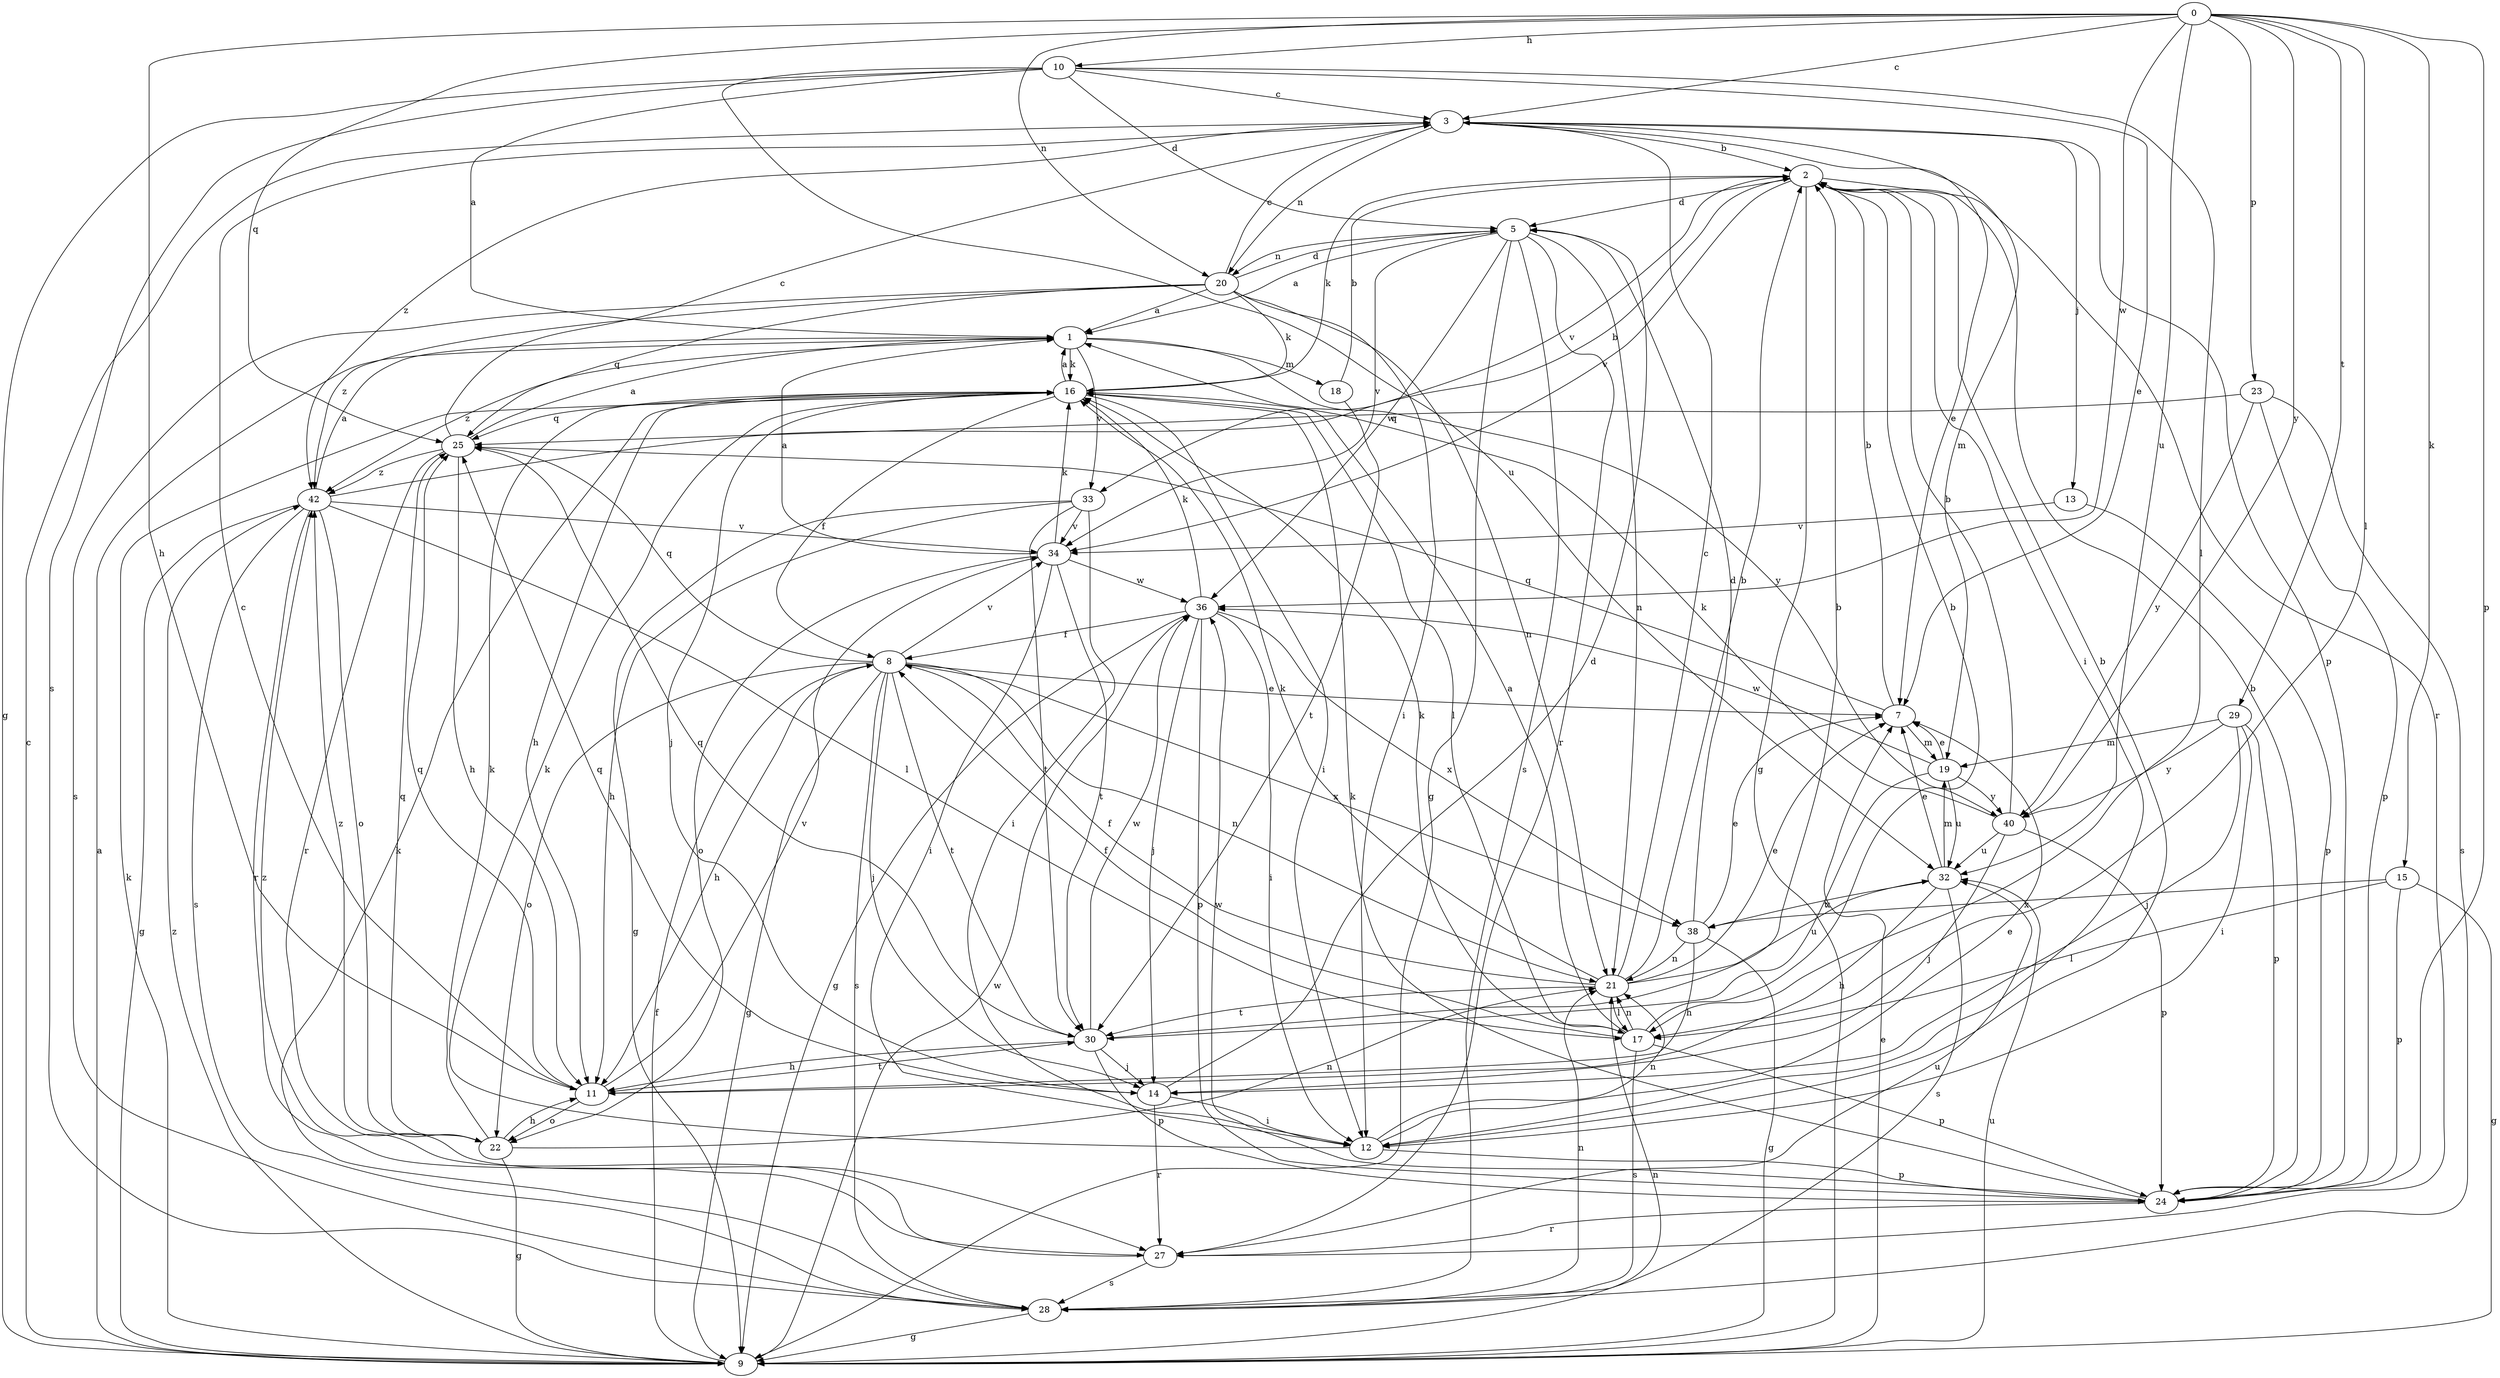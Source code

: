 strict digraph  {
0;
1;
2;
3;
5;
7;
8;
9;
10;
11;
12;
13;
14;
15;
16;
17;
18;
19;
20;
21;
22;
23;
24;
25;
27;
28;
29;
30;
32;
33;
34;
36;
38;
40;
42;
0 -> 3  [label=c];
0 -> 10  [label=h];
0 -> 11  [label=h];
0 -> 15  [label=k];
0 -> 17  [label=l];
0 -> 20  [label=n];
0 -> 23  [label=p];
0 -> 24  [label=p];
0 -> 25  [label=q];
0 -> 29  [label=t];
0 -> 32  [label=u];
0 -> 36  [label=w];
0 -> 40  [label=y];
1 -> 16  [label=k];
1 -> 18  [label=m];
1 -> 33  [label=v];
1 -> 40  [label=y];
1 -> 42  [label=z];
2 -> 5  [label=d];
2 -> 9  [label=g];
2 -> 12  [label=i];
2 -> 16  [label=k];
2 -> 27  [label=r];
2 -> 33  [label=v];
2 -> 34  [label=v];
3 -> 2  [label=b];
3 -> 7  [label=e];
3 -> 13  [label=j];
3 -> 19  [label=m];
3 -> 20  [label=n];
3 -> 24  [label=p];
3 -> 42  [label=z];
5 -> 1  [label=a];
5 -> 9  [label=g];
5 -> 20  [label=n];
5 -> 21  [label=n];
5 -> 27  [label=r];
5 -> 28  [label=s];
5 -> 34  [label=v];
5 -> 36  [label=w];
7 -> 2  [label=b];
7 -> 19  [label=m];
7 -> 25  [label=q];
8 -> 7  [label=e];
8 -> 9  [label=g];
8 -> 11  [label=h];
8 -> 14  [label=j];
8 -> 21  [label=n];
8 -> 22  [label=o];
8 -> 25  [label=q];
8 -> 28  [label=s];
8 -> 30  [label=t];
8 -> 34  [label=v];
8 -> 38  [label=x];
9 -> 1  [label=a];
9 -> 3  [label=c];
9 -> 7  [label=e];
9 -> 8  [label=f];
9 -> 16  [label=k];
9 -> 21  [label=n];
9 -> 32  [label=u];
9 -> 36  [label=w];
9 -> 42  [label=z];
10 -> 1  [label=a];
10 -> 3  [label=c];
10 -> 5  [label=d];
10 -> 7  [label=e];
10 -> 9  [label=g];
10 -> 17  [label=l];
10 -> 28  [label=s];
10 -> 32  [label=u];
11 -> 3  [label=c];
11 -> 22  [label=o];
11 -> 25  [label=q];
11 -> 30  [label=t];
11 -> 34  [label=v];
12 -> 2  [label=b];
12 -> 7  [label=e];
12 -> 16  [label=k];
12 -> 21  [label=n];
12 -> 24  [label=p];
13 -> 24  [label=p];
13 -> 34  [label=v];
14 -> 5  [label=d];
14 -> 12  [label=i];
14 -> 25  [label=q];
14 -> 27  [label=r];
15 -> 9  [label=g];
15 -> 17  [label=l];
15 -> 24  [label=p];
15 -> 38  [label=x];
16 -> 1  [label=a];
16 -> 8  [label=f];
16 -> 11  [label=h];
16 -> 12  [label=i];
16 -> 14  [label=j];
16 -> 17  [label=l];
16 -> 25  [label=q];
17 -> 1  [label=a];
17 -> 2  [label=b];
17 -> 8  [label=f];
17 -> 16  [label=k];
17 -> 21  [label=n];
17 -> 24  [label=p];
17 -> 28  [label=s];
18 -> 2  [label=b];
18 -> 30  [label=t];
19 -> 7  [label=e];
19 -> 30  [label=t];
19 -> 32  [label=u];
19 -> 36  [label=w];
19 -> 40  [label=y];
20 -> 1  [label=a];
20 -> 3  [label=c];
20 -> 5  [label=d];
20 -> 12  [label=i];
20 -> 16  [label=k];
20 -> 21  [label=n];
20 -> 25  [label=q];
20 -> 28  [label=s];
20 -> 42  [label=z];
21 -> 2  [label=b];
21 -> 3  [label=c];
21 -> 7  [label=e];
21 -> 8  [label=f];
21 -> 16  [label=k];
21 -> 17  [label=l];
21 -> 30  [label=t];
21 -> 32  [label=u];
22 -> 9  [label=g];
22 -> 11  [label=h];
22 -> 16  [label=k];
22 -> 21  [label=n];
22 -> 25  [label=q];
22 -> 42  [label=z];
23 -> 24  [label=p];
23 -> 25  [label=q];
23 -> 28  [label=s];
23 -> 40  [label=y];
24 -> 2  [label=b];
24 -> 16  [label=k];
24 -> 27  [label=r];
24 -> 36  [label=w];
25 -> 1  [label=a];
25 -> 3  [label=c];
25 -> 11  [label=h];
25 -> 27  [label=r];
25 -> 42  [label=z];
27 -> 28  [label=s];
27 -> 32  [label=u];
27 -> 42  [label=z];
28 -> 9  [label=g];
28 -> 16  [label=k];
28 -> 21  [label=n];
29 -> 12  [label=i];
29 -> 14  [label=j];
29 -> 19  [label=m];
29 -> 24  [label=p];
29 -> 40  [label=y];
30 -> 2  [label=b];
30 -> 11  [label=h];
30 -> 14  [label=j];
30 -> 24  [label=p];
30 -> 25  [label=q];
30 -> 36  [label=w];
32 -> 7  [label=e];
32 -> 11  [label=h];
32 -> 19  [label=m];
32 -> 28  [label=s];
32 -> 38  [label=x];
33 -> 9  [label=g];
33 -> 11  [label=h];
33 -> 12  [label=i];
33 -> 30  [label=t];
33 -> 34  [label=v];
34 -> 1  [label=a];
34 -> 12  [label=i];
34 -> 16  [label=k];
34 -> 22  [label=o];
34 -> 30  [label=t];
34 -> 36  [label=w];
36 -> 8  [label=f];
36 -> 9  [label=g];
36 -> 12  [label=i];
36 -> 14  [label=j];
36 -> 16  [label=k];
36 -> 24  [label=p];
36 -> 38  [label=x];
38 -> 5  [label=d];
38 -> 7  [label=e];
38 -> 9  [label=g];
38 -> 11  [label=h];
38 -> 21  [label=n];
40 -> 2  [label=b];
40 -> 14  [label=j];
40 -> 16  [label=k];
40 -> 24  [label=p];
40 -> 32  [label=u];
42 -> 1  [label=a];
42 -> 2  [label=b];
42 -> 9  [label=g];
42 -> 17  [label=l];
42 -> 22  [label=o];
42 -> 27  [label=r];
42 -> 28  [label=s];
42 -> 34  [label=v];
}
